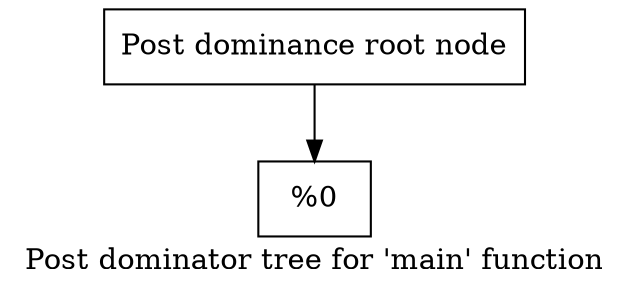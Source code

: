 digraph "Post dominator tree for 'main' function" {
	label="Post dominator tree for 'main' function";

	Node0x56367e6eaac0 [shape=record,label="{Post dominance root node}"];
	Node0x56367e6eaac0 -> Node0x56367e6e98b0;
	Node0x56367e6e98b0 [shape=record,label="{%0 }"];
}
